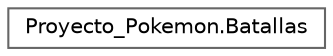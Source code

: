 digraph "Graphical Class Hierarchy"
{
 // INTERACTIVE_SVG=YES
 // LATEX_PDF_SIZE
  bgcolor="transparent";
  edge [fontname=Helvetica,fontsize=10,labelfontname=Helvetica,labelfontsize=10];
  node [fontname=Helvetica,fontsize=10,shape=box,height=0.2,width=0.4];
  rankdir="LR";
  Node0 [id="Node000000",label="Proyecto_Pokemon.Batallas",height=0.2,width=0.4,color="grey40", fillcolor="white", style="filled",URL="$classProyecto__Pokemon_1_1Batallas.html",tooltip="clase que representa una batalla entre dos entrenadores."];
}
